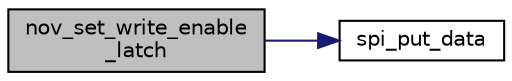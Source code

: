 digraph "nov_set_write_enable_latch"
{
 // INTERACTIVE_SVG=YES
  edge [fontname="Helvetica",fontsize="10",labelfontname="Helvetica",labelfontsize="10"];
  node [fontname="Helvetica",fontsize="10",shape=record];
  rankdir="LR";
  Node1 [label="nov_set_write_enable\l_latch",height=0.2,width=0.4,color="black", fillcolor="grey75", style="filled", fontcolor="black"];
  Node1 -> Node2 [color="midnightblue",fontsize="10",style="solid"];
  Node2 [label="spi_put_data",height=0.2,width=0.4,color="black", fillcolor="white", style="filled",URL="$de/d5e/a00007.html#a19e2dff580e4d1b2198fa9108fca81ac",tooltip="send one byte of data and receive one back at the same time "];
}
